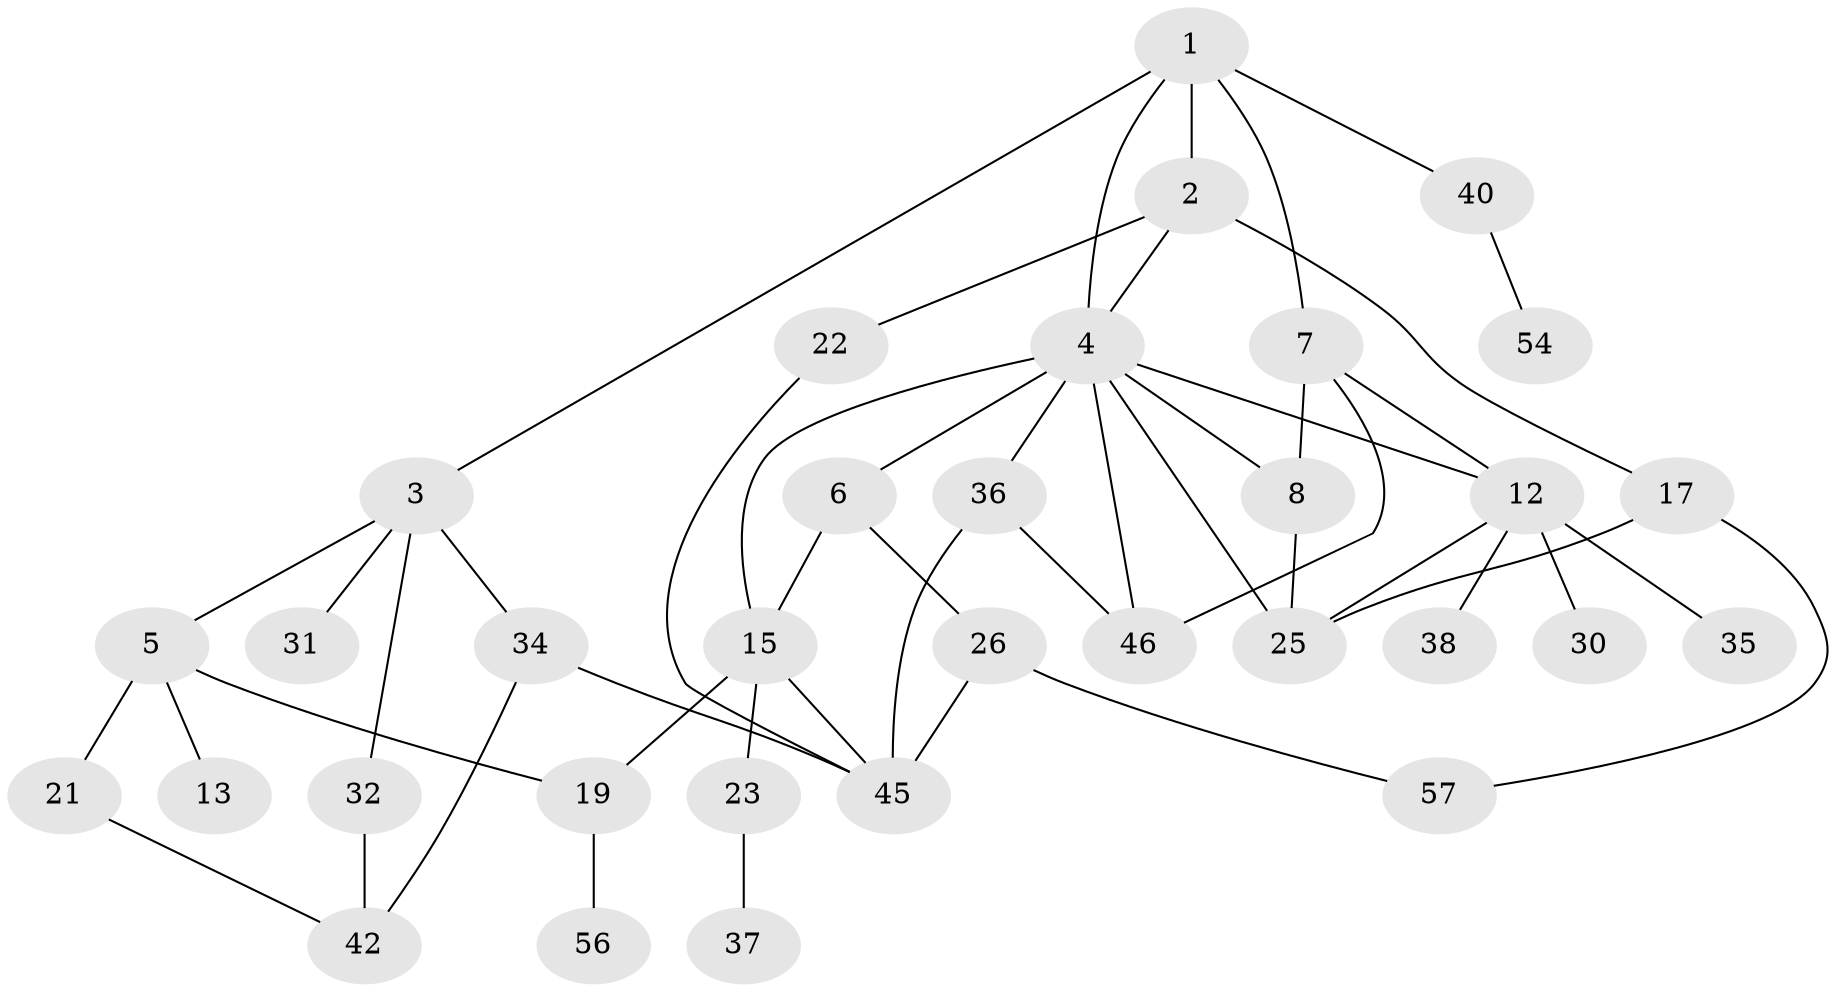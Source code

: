 // Generated by graph-tools (version 1.1) at 2025/51/02/27/25 19:51:37]
// undirected, 33 vertices, 49 edges
graph export_dot {
graph [start="1"]
  node [color=gray90,style=filled];
  1 [super="+16"];
  2 [super="+24"];
  3 [super="+11"];
  4 [super="+20"];
  5 [super="+14"];
  6 [super="+9"];
  7 [super="+33"];
  8 [super="+10"];
  12 [super="+18"];
  13;
  15 [super="+27"];
  17 [super="+50"];
  19 [super="+39"];
  21;
  22;
  23 [super="+28"];
  25 [super="+49"];
  26 [super="+29"];
  30 [super="+48"];
  31;
  32 [super="+43"];
  34 [super="+47"];
  35;
  36 [super="+53"];
  37 [super="+44"];
  38;
  40 [super="+41"];
  42 [super="+52"];
  45 [super="+51"];
  46 [super="+55"];
  54;
  56;
  57;
  1 -- 2;
  1 -- 3;
  1 -- 7;
  1 -- 4;
  1 -- 40;
  2 -- 4;
  2 -- 17;
  2 -- 22;
  3 -- 5;
  3 -- 31;
  3 -- 32;
  3 -- 34;
  4 -- 6 [weight=2];
  4 -- 8;
  4 -- 12;
  4 -- 36;
  4 -- 46;
  4 -- 25;
  4 -- 15;
  5 -- 13;
  5 -- 21;
  5 -- 19;
  6 -- 15;
  6 -- 26;
  7 -- 8;
  7 -- 12;
  7 -- 46;
  8 -- 25;
  12 -- 30;
  12 -- 35;
  12 -- 38;
  12 -- 25;
  15 -- 19;
  15 -- 23;
  15 -- 45;
  17 -- 57;
  17 -- 25;
  19 -- 56;
  21 -- 42;
  22 -- 45;
  23 -- 37;
  26 -- 45;
  26 -- 57;
  32 -- 42 [weight=2];
  34 -- 42;
  34 -- 45;
  36 -- 46;
  36 -- 45;
  40 -- 54;
}
